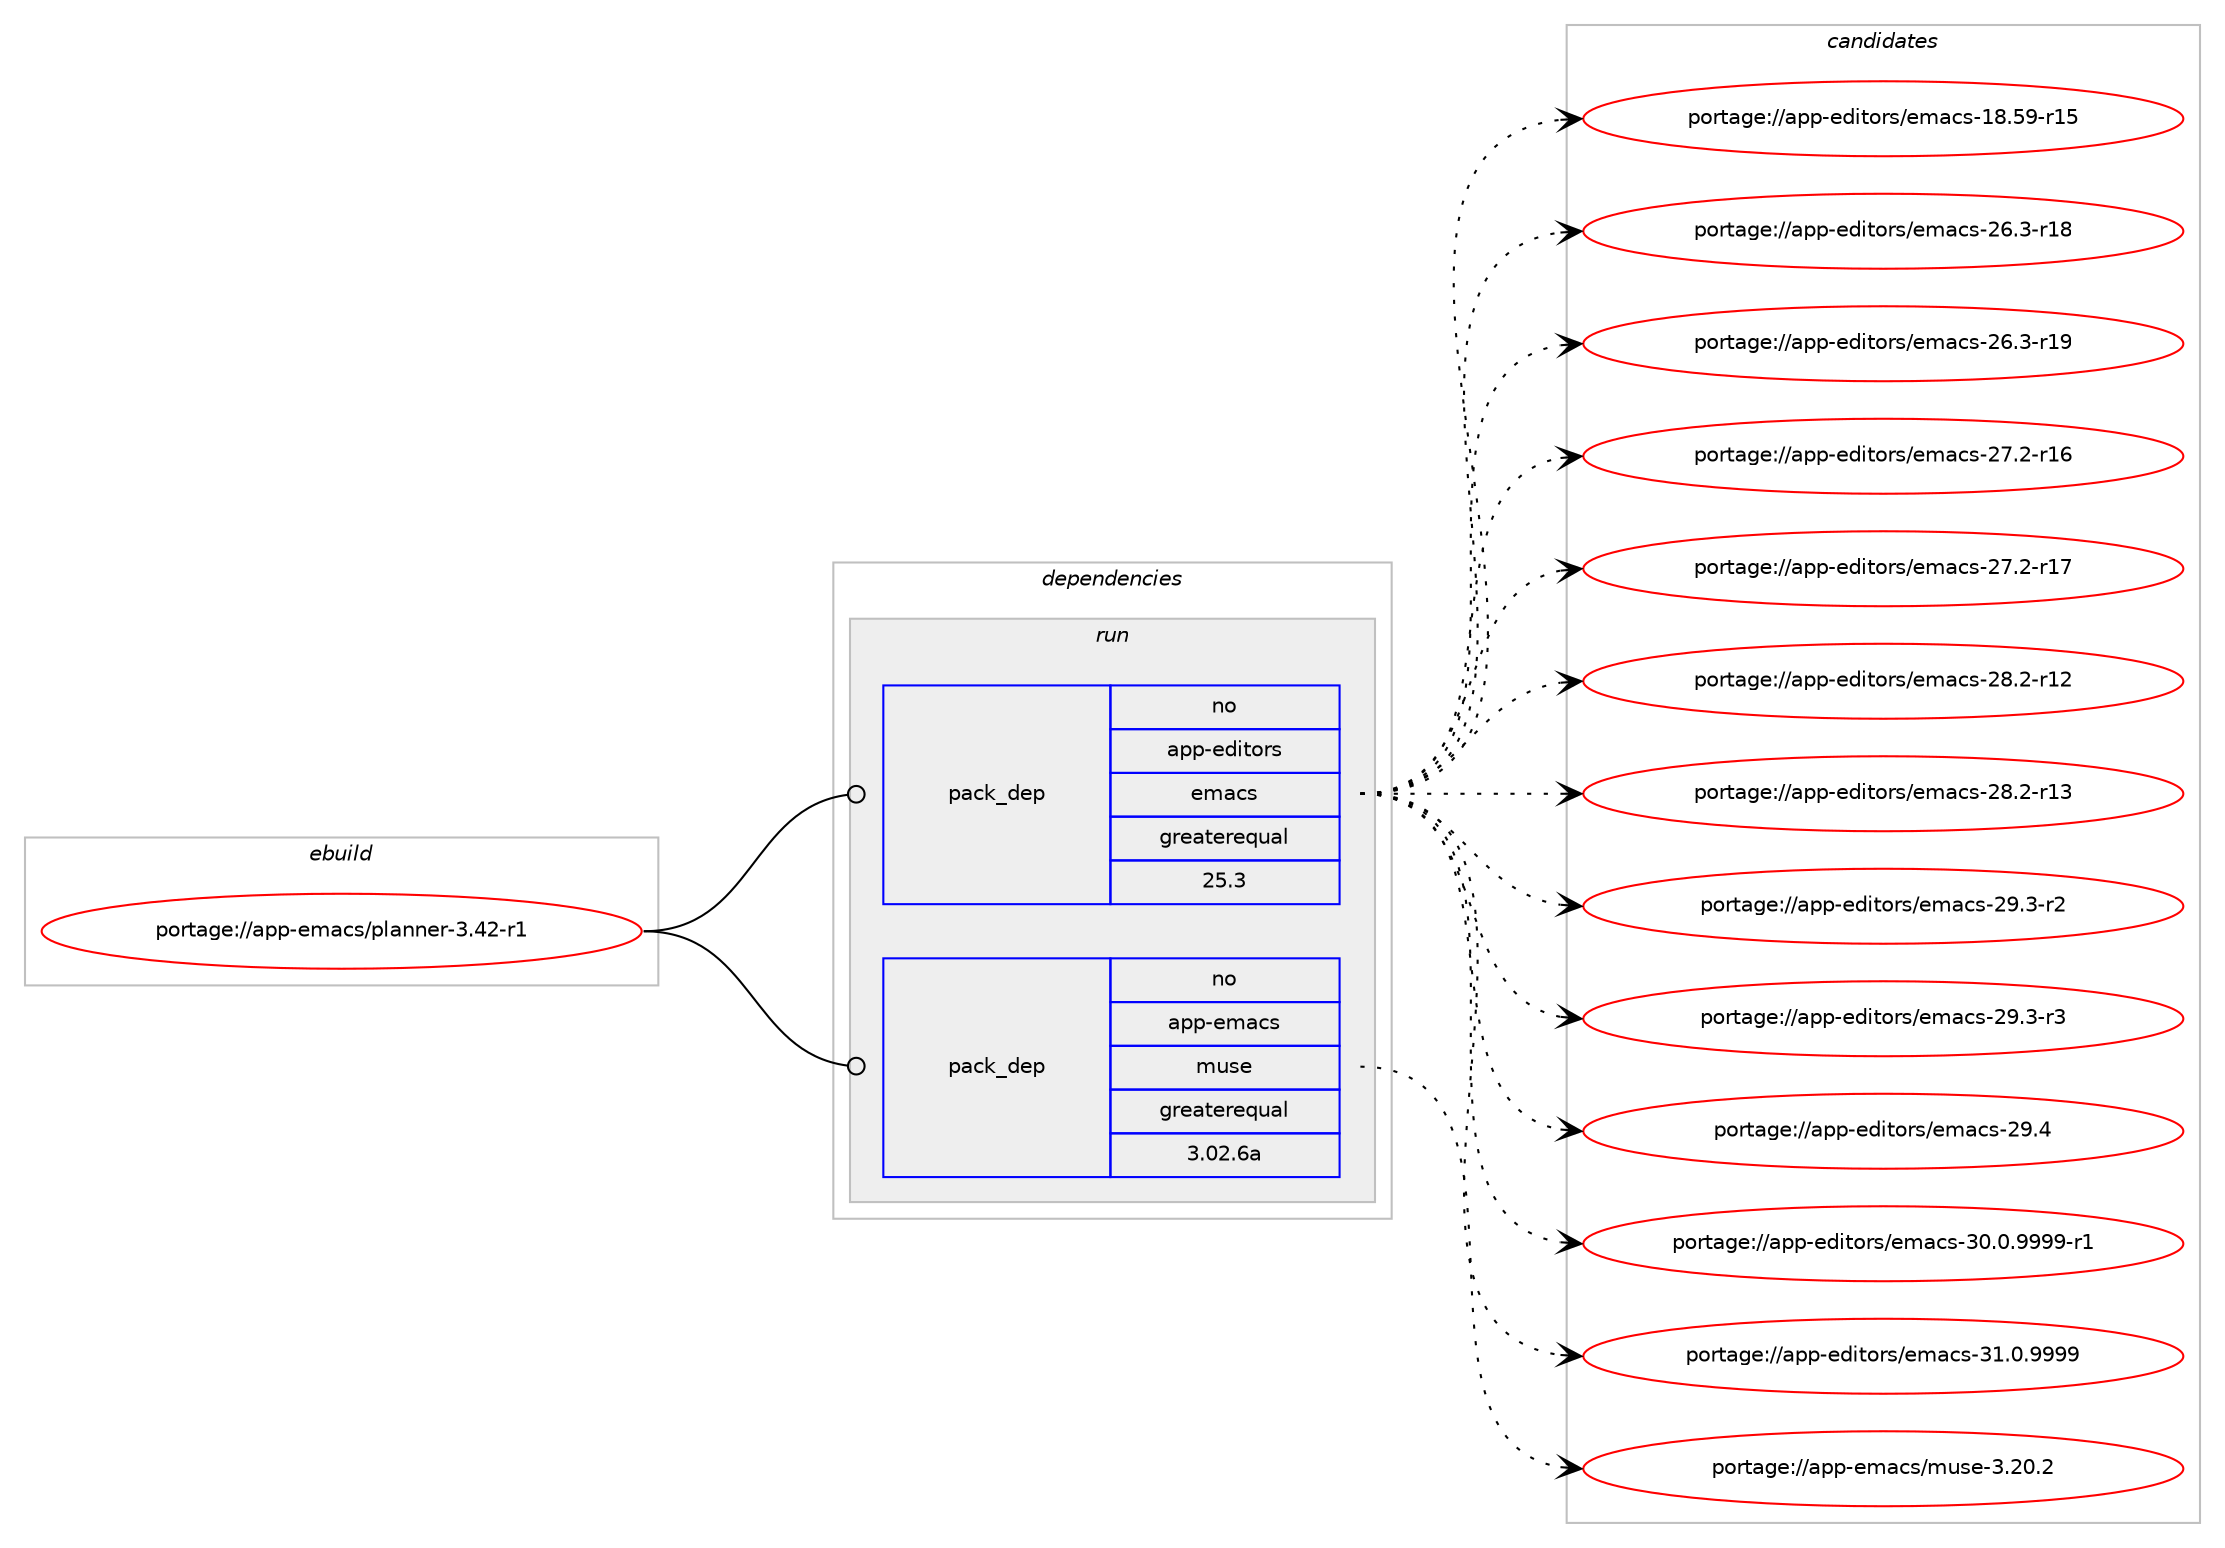 digraph prolog {

# *************
# Graph options
# *************

newrank=true;
concentrate=true;
compound=true;
graph [rankdir=LR,fontname=Helvetica,fontsize=10,ranksep=1.5];#, ranksep=2.5, nodesep=0.2];
edge  [arrowhead=vee];
node  [fontname=Helvetica,fontsize=10];

# **********
# The ebuild
# **********

subgraph cluster_leftcol {
color=gray;
rank=same;
label=<<i>ebuild</i>>;
id [label="portage://app-emacs/planner-3.42-r1", color=red, width=4, href="../app-emacs/planner-3.42-r1.svg"];
}

# ****************
# The dependencies
# ****************

subgraph cluster_midcol {
color=gray;
label=<<i>dependencies</i>>;
subgraph cluster_compile {
fillcolor="#eeeeee";
style=filled;
label=<<i>compile</i>>;
}
subgraph cluster_compileandrun {
fillcolor="#eeeeee";
style=filled;
label=<<i>compile and run</i>>;
}
subgraph cluster_run {
fillcolor="#eeeeee";
style=filled;
label=<<i>run</i>>;
subgraph pack3951 {
dependency10151 [label=<<TABLE BORDER="0" CELLBORDER="1" CELLSPACING="0" CELLPADDING="4" WIDTH="220"><TR><TD ROWSPAN="6" CELLPADDING="30">pack_dep</TD></TR><TR><TD WIDTH="110">no</TD></TR><TR><TD>app-editors</TD></TR><TR><TD>emacs</TD></TR><TR><TD>greaterequal</TD></TR><TR><TD>25.3</TD></TR></TABLE>>, shape=none, color=blue];
}
id:e -> dependency10151:w [weight=20,style="solid",arrowhead="odot"];
# *** BEGIN UNKNOWN DEPENDENCY TYPE (TODO) ***
# id -> package_dependency(portage://app-emacs/planner-3.42-r1,run,no,app-emacs,bbdb,none,[,,],[],[])
# *** END UNKNOWN DEPENDENCY TYPE (TODO) ***

# *** BEGIN UNKNOWN DEPENDENCY TYPE (TODO) ***
# id -> package_dependency(portage://app-emacs/planner-3.42-r1,run,no,app-emacs,emacs-w3m,none,[,,],[],[])
# *** END UNKNOWN DEPENDENCY TYPE (TODO) ***

subgraph pack3952 {
dependency10152 [label=<<TABLE BORDER="0" CELLBORDER="1" CELLSPACING="0" CELLPADDING="4" WIDTH="220"><TR><TD ROWSPAN="6" CELLPADDING="30">pack_dep</TD></TR><TR><TD WIDTH="110">no</TD></TR><TR><TD>app-emacs</TD></TR><TR><TD>muse</TD></TR><TR><TD>greaterequal</TD></TR><TR><TD>3.02.6a</TD></TR></TABLE>>, shape=none, color=blue];
}
id:e -> dependency10152:w [weight=20,style="solid",arrowhead="odot"];
}
}

# **************
# The candidates
# **************

subgraph cluster_choices {
rank=same;
color=gray;
label=<<i>candidates</i>>;

subgraph choice3951 {
color=black;
nodesep=1;
choice9711211245101100105116111114115471011099799115454956465357451144953 [label="portage://app-editors/emacs-18.59-r15", color=red, width=4,href="../app-editors/emacs-18.59-r15.svg"];
choice97112112451011001051161111141154710110997991154550544651451144956 [label="portage://app-editors/emacs-26.3-r18", color=red, width=4,href="../app-editors/emacs-26.3-r18.svg"];
choice97112112451011001051161111141154710110997991154550544651451144957 [label="portage://app-editors/emacs-26.3-r19", color=red, width=4,href="../app-editors/emacs-26.3-r19.svg"];
choice97112112451011001051161111141154710110997991154550554650451144954 [label="portage://app-editors/emacs-27.2-r16", color=red, width=4,href="../app-editors/emacs-27.2-r16.svg"];
choice97112112451011001051161111141154710110997991154550554650451144955 [label="portage://app-editors/emacs-27.2-r17", color=red, width=4,href="../app-editors/emacs-27.2-r17.svg"];
choice97112112451011001051161111141154710110997991154550564650451144950 [label="portage://app-editors/emacs-28.2-r12", color=red, width=4,href="../app-editors/emacs-28.2-r12.svg"];
choice97112112451011001051161111141154710110997991154550564650451144951 [label="portage://app-editors/emacs-28.2-r13", color=red, width=4,href="../app-editors/emacs-28.2-r13.svg"];
choice971121124510110010511611111411547101109979911545505746514511450 [label="portage://app-editors/emacs-29.3-r2", color=red, width=4,href="../app-editors/emacs-29.3-r2.svg"];
choice971121124510110010511611111411547101109979911545505746514511451 [label="portage://app-editors/emacs-29.3-r3", color=red, width=4,href="../app-editors/emacs-29.3-r3.svg"];
choice97112112451011001051161111141154710110997991154550574652 [label="portage://app-editors/emacs-29.4", color=red, width=4,href="../app-editors/emacs-29.4.svg"];
choice9711211245101100105116111114115471011099799115455148464846575757574511449 [label="portage://app-editors/emacs-30.0.9999-r1", color=red, width=4,href="../app-editors/emacs-30.0.9999-r1.svg"];
choice971121124510110010511611111411547101109979911545514946484657575757 [label="portage://app-editors/emacs-31.0.9999", color=red, width=4,href="../app-editors/emacs-31.0.9999.svg"];
dependency10151:e -> choice9711211245101100105116111114115471011099799115454956465357451144953:w [style=dotted,weight="100"];
dependency10151:e -> choice97112112451011001051161111141154710110997991154550544651451144956:w [style=dotted,weight="100"];
dependency10151:e -> choice97112112451011001051161111141154710110997991154550544651451144957:w [style=dotted,weight="100"];
dependency10151:e -> choice97112112451011001051161111141154710110997991154550554650451144954:w [style=dotted,weight="100"];
dependency10151:e -> choice97112112451011001051161111141154710110997991154550554650451144955:w [style=dotted,weight="100"];
dependency10151:e -> choice97112112451011001051161111141154710110997991154550564650451144950:w [style=dotted,weight="100"];
dependency10151:e -> choice97112112451011001051161111141154710110997991154550564650451144951:w [style=dotted,weight="100"];
dependency10151:e -> choice971121124510110010511611111411547101109979911545505746514511450:w [style=dotted,weight="100"];
dependency10151:e -> choice971121124510110010511611111411547101109979911545505746514511451:w [style=dotted,weight="100"];
dependency10151:e -> choice97112112451011001051161111141154710110997991154550574652:w [style=dotted,weight="100"];
dependency10151:e -> choice9711211245101100105116111114115471011099799115455148464846575757574511449:w [style=dotted,weight="100"];
dependency10151:e -> choice971121124510110010511611111411547101109979911545514946484657575757:w [style=dotted,weight="100"];
}
subgraph choice3952 {
color=black;
nodesep=1;
choice971121124510110997991154710911711510145514650484650 [label="portage://app-emacs/muse-3.20.2", color=red, width=4,href="../app-emacs/muse-3.20.2.svg"];
dependency10152:e -> choice971121124510110997991154710911711510145514650484650:w [style=dotted,weight="100"];
}
}

}
